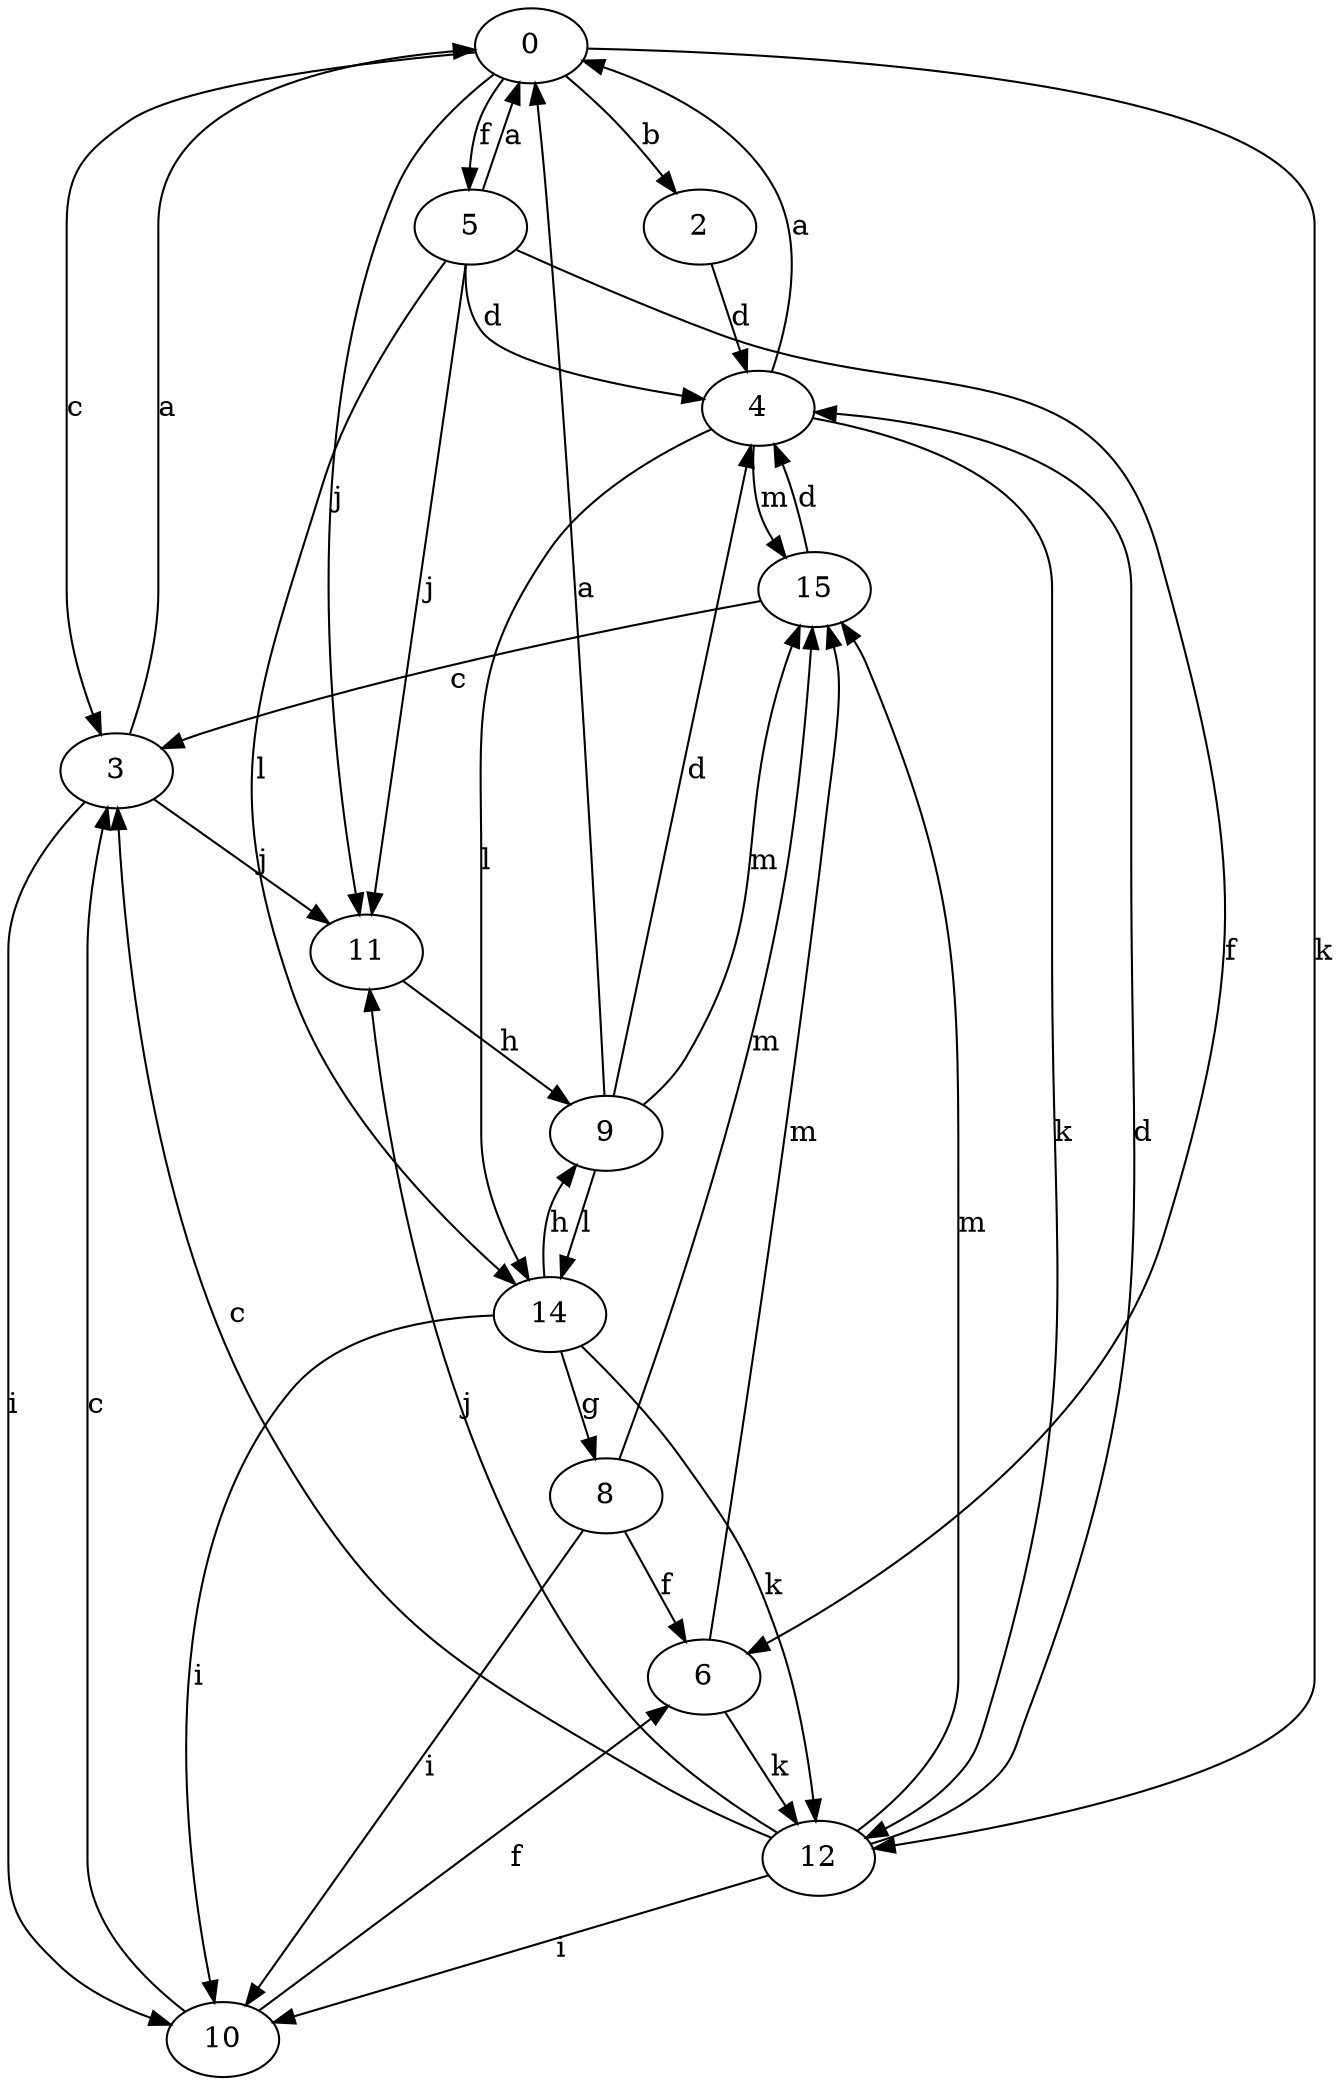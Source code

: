strict digraph  {
0;
2;
3;
4;
5;
6;
8;
9;
10;
11;
12;
14;
15;
0 -> 2  [label=b];
0 -> 3  [label=c];
0 -> 5  [label=f];
0 -> 11  [label=j];
0 -> 12  [label=k];
2 -> 4  [label=d];
3 -> 0  [label=a];
3 -> 10  [label=i];
3 -> 11  [label=j];
4 -> 0  [label=a];
4 -> 12  [label=k];
4 -> 14  [label=l];
4 -> 15  [label=m];
5 -> 0  [label=a];
5 -> 4  [label=d];
5 -> 6  [label=f];
5 -> 11  [label=j];
5 -> 14  [label=l];
6 -> 12  [label=k];
6 -> 15  [label=m];
8 -> 6  [label=f];
8 -> 10  [label=i];
8 -> 15  [label=m];
9 -> 0  [label=a];
9 -> 4  [label=d];
9 -> 14  [label=l];
9 -> 15  [label=m];
10 -> 3  [label=c];
10 -> 6  [label=f];
11 -> 9  [label=h];
12 -> 3  [label=c];
12 -> 4  [label=d];
12 -> 10  [label=i];
12 -> 11  [label=j];
12 -> 15  [label=m];
14 -> 8  [label=g];
14 -> 9  [label=h];
14 -> 10  [label=i];
14 -> 12  [label=k];
15 -> 3  [label=c];
15 -> 4  [label=d];
}
